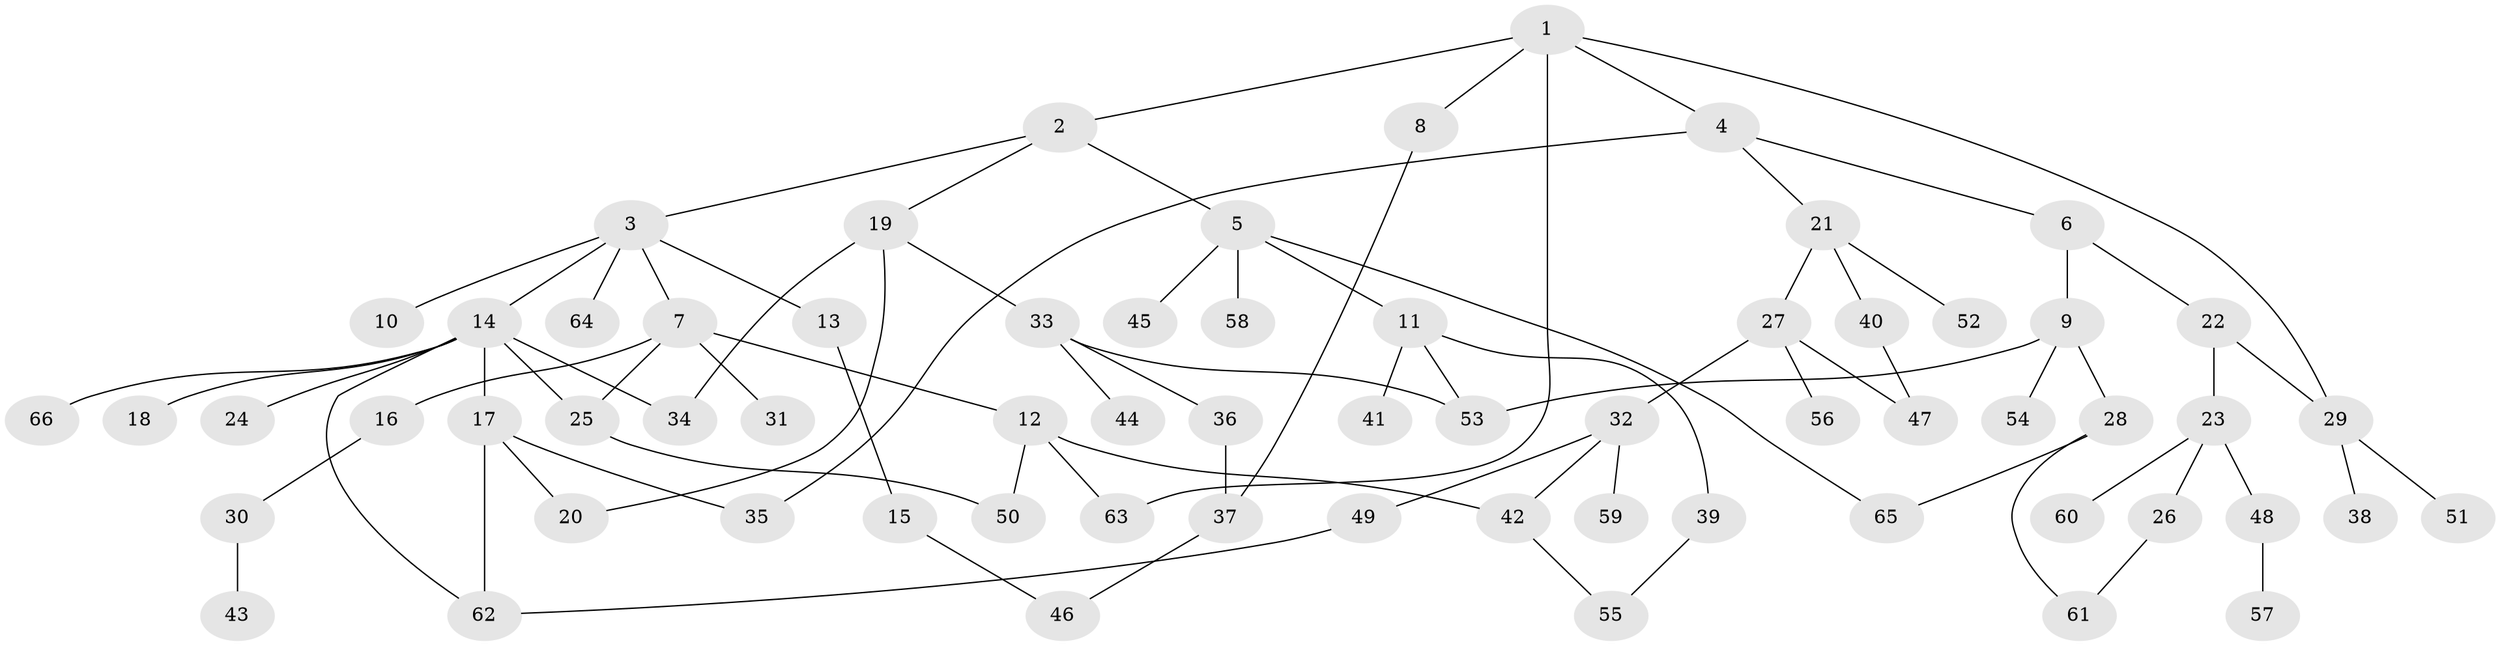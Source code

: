 // coarse degree distribution, {5: 0.08695652173913043, 7: 0.021739130434782608, 6: 0.043478260869565216, 4: 0.10869565217391304, 2: 0.21739130434782608, 1: 0.32608695652173914, 3: 0.17391304347826086, 8: 0.021739130434782608}
// Generated by graph-tools (version 1.1) at 2025/23/03/03/25 07:23:31]
// undirected, 66 vertices, 83 edges
graph export_dot {
graph [start="1"]
  node [color=gray90,style=filled];
  1;
  2;
  3;
  4;
  5;
  6;
  7;
  8;
  9;
  10;
  11;
  12;
  13;
  14;
  15;
  16;
  17;
  18;
  19;
  20;
  21;
  22;
  23;
  24;
  25;
  26;
  27;
  28;
  29;
  30;
  31;
  32;
  33;
  34;
  35;
  36;
  37;
  38;
  39;
  40;
  41;
  42;
  43;
  44;
  45;
  46;
  47;
  48;
  49;
  50;
  51;
  52;
  53;
  54;
  55;
  56;
  57;
  58;
  59;
  60;
  61;
  62;
  63;
  64;
  65;
  66;
  1 -- 2;
  1 -- 4;
  1 -- 8;
  1 -- 29;
  1 -- 63;
  2 -- 3;
  2 -- 5;
  2 -- 19;
  3 -- 7;
  3 -- 10;
  3 -- 13;
  3 -- 14;
  3 -- 64;
  4 -- 6;
  4 -- 21;
  4 -- 35;
  5 -- 11;
  5 -- 45;
  5 -- 58;
  5 -- 65;
  6 -- 9;
  6 -- 22;
  7 -- 12;
  7 -- 16;
  7 -- 31;
  7 -- 25;
  8 -- 37;
  9 -- 28;
  9 -- 54;
  9 -- 53;
  11 -- 39;
  11 -- 41;
  11 -- 53;
  12 -- 42;
  12 -- 50;
  12 -- 63;
  13 -- 15;
  14 -- 17;
  14 -- 18;
  14 -- 24;
  14 -- 25;
  14 -- 34;
  14 -- 62;
  14 -- 66;
  15 -- 46;
  16 -- 30;
  17 -- 20;
  17 -- 35;
  17 -- 62;
  19 -- 33;
  19 -- 20;
  19 -- 34;
  21 -- 27;
  21 -- 40;
  21 -- 52;
  22 -- 23;
  22 -- 29;
  23 -- 26;
  23 -- 48;
  23 -- 60;
  25 -- 50;
  26 -- 61;
  27 -- 32;
  27 -- 56;
  27 -- 47;
  28 -- 61;
  28 -- 65;
  29 -- 38;
  29 -- 51;
  30 -- 43;
  32 -- 42;
  32 -- 49;
  32 -- 59;
  33 -- 36;
  33 -- 44;
  33 -- 53;
  36 -- 37;
  37 -- 46;
  39 -- 55;
  40 -- 47;
  42 -- 55;
  48 -- 57;
  49 -- 62;
}
